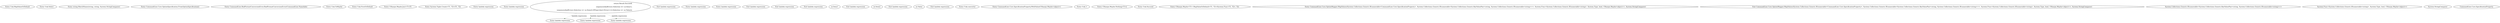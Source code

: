 digraph  {
m0_14 [cluster="Unk.MapValueOrDefault", file="OptionMapper.cs", label="Entry Unk.MapValueOrDefault", span=""];
m0_4 [cluster="Unk.Select", file="OptionMapper.cs", label="Entry Unk.Select", span=""];
m0_18 [cluster="string.MatchName(string, string, System.StringComparer)", file="OptionMapper.cs", label="Entry string.MatchName(string, string, System.StringComparer)", span="8-8"];
m0_24 [cluster="CommandLine.Core.OptionSpecification.FromOptionSpecification()", file="OptionMapper.cs", label="Entry CommandLine.Core.OptionSpecification.FromOptionSpecification()", span="15-15"];
m0_23 [cluster="CommandLine.BadFormatConversionError.BadFormatConversionError(CommandLine.NameInfo)", file="OptionMapper.cs", label="Entry CommandLine.BadFormatConversionError.BadFormatConversionError(CommandLine.NameInfo)", span="349-349"];
m0_11 [cluster="Unk.ToMaybe", file="OptionMapper.cs", label="Entry Unk.ToMaybe", span=""];
m0_10 [cluster="Unk.FirstOrDefault", file="OptionMapper.cs", label="Entry Unk.FirstOrDefault", span=""];
m0_25 [cluster="CSharpx.Maybe.Just<T>(T)", file="OptionMapper.cs", label="Entry CSharpx.Maybe.Just<T>(T)", span="124-124"];
m0_13 [cluster="System.Tuple.Create<T1, T2>(T1, T2)", file="OptionMapper.cs", label="Entry System.Tuple.Create<T1, T2>(T1, T2)", span="0-0"];
m0_27 [cluster="lambda expression", file="OptionMapper.cs", label="Entry lambda expression", span="28-31"];
m0_7 [cluster="lambda expression", file="OptionMapper.cs", label="Entry lambda expression", span="21-35"];
m0_31 [cluster="lambda expression", file="OptionMapper.cs", label="Entry lambda expression", span="38-38"];
m0_34 [cluster="lambda expression", file="OptionMapper.cs", label="Entry lambda expression", span="39-39"];
m0_37 [cluster="lambda expression", file="OptionMapper.cs", label="Entry lambda expression", span="39-39"];
m0_9 [cluster="lambda expression", file="OptionMapper.cs", label="Exit lambda expression", span="21-35"];
m0_15 [cluster="lambda expression", file="OptionMapper.cs", label="Entry lambda expression", span="23-24"];
m0_19 [cluster="lambda expression", file="OptionMapper.cs", label="Entry lambda expression", span="26-34"];
m0_17 [cluster="lambda expression", file="OptionMapper.cs", label="Exit lambda expression", span="23-24"];
m0_21 [cluster="lambda expression", file="OptionMapper.cs", label="Exit lambda expression", span="26-34"];
m0_29 [cluster="lambda expression", file="OptionMapper.cs", label="Exit lambda expression", span="28-31"];
m0_32 [cluster="lambda expression", file="OptionMapper.cs", label="se.Item1", span="38-38"];
m0_33 [cluster="lambda expression", file="OptionMapper.cs", label="Exit lambda expression", span="38-38"];
m0_35 [cluster="lambda expression", file="OptionMapper.cs", label="se.Item2", span="39-39"];
m0_36 [cluster="lambda expression", file="OptionMapper.cs", label="Exit lambda expression", span="39-39"];
m0_38 [cluster="lambda expression", file="OptionMapper.cs", label="se.Value", span="39-39"];
m0_39 [cluster="lambda expression", file="OptionMapper.cs", label="Exit lambda expression", span="39-39"];
m0_22 [cluster="Unk.converter", file="OptionMapper.cs", label="Entry Unk.converter", span=""];
m0_30 [cluster="CommandLine.Core.SpecificationProperty.WithValue(CSharpx.Maybe<object>)", file="OptionMapper.cs", label="Entry CommandLine.Core.SpecificationProperty.WithValue(CSharpx.Maybe<object>)", span="18-18"];
m0_5 [cluster="Unk.>", file="OptionMapper.cs", label="Entry Unk.>", span=""];
m0_12 [cluster="CSharpx.Maybe.Nothing<T>()", file="OptionMapper.cs", label="Entry CSharpx.Maybe.Nothing<T>()", span="116-116"];
m0_6 [cluster="Unk.Succeed", file="OptionMapper.cs", label="Entry Unk.Succeed", span=""];
m0_26 [cluster="CSharpx.Maybe<T1>.MapValueOrDefault<T1, T2>(System.Func<T1, T2>, T2)", file="OptionMapper.cs", label="Entry CSharpx.Maybe<T1>.MapValueOrDefault<T1, T2>(System.Func<T1, T2>, T2)", span="377-377"];
m0_0 [cluster="CommandLine.Core.OptionMapper.MapValues(System.Collections.Generic.IEnumerable<CommandLine.Core.SpecificationProperty>, System.Collections.Generic.IEnumerable<System.Collections.Generic.KeyValuePair<string, System.Collections.Generic.IEnumerable<string>>>, System.Func<System.Collections.Generic.IEnumerable<string>, System.Type, bool, CSharpx.Maybe<object>>, System.StringComparer)", file="OptionMapper.cs", label="Entry CommandLine.Core.OptionMapper.MapValues(System.Collections.Generic.IEnumerable<CommandLine.Core.SpecificationProperty>, System.Collections.Generic.IEnumerable<System.Collections.Generic.KeyValuePair<string, System.Collections.Generic.IEnumerable<string>>>, System.Func<System.Collections.Generic.IEnumerable<string>, System.Type, bool, CSharpx.Maybe<object>>, System.StringComparer)", span="14-14"];
m0_2 [cluster="CommandLine.Core.OptionMapper.MapValues(System.Collections.Generic.IEnumerable<CommandLine.Core.SpecificationProperty>, System.Collections.Generic.IEnumerable<System.Collections.Generic.KeyValuePair<string, System.Collections.Generic.IEnumerable<string>>>, System.Func<System.Collections.Generic.IEnumerable<string>, System.Type, bool, CSharpx.Maybe<object>>, System.StringComparer)", file="OptionMapper.cs", label="return Result.Succeed(\r\n                sequencesAndErrors.Select(se => se.Item1),\r\n                sequencesAndErrors.Select(se => se.Item2).OfType<Just<Error>>().Select(se => se.Value));", span="37-39"];
m0_3 [cluster="CommandLine.Core.OptionMapper.MapValues(System.Collections.Generic.IEnumerable<CommandLine.Core.SpecificationProperty>, System.Collections.Generic.IEnumerable<System.Collections.Generic.KeyValuePair<string, System.Collections.Generic.IEnumerable<string>>>, System.Func<System.Collections.Generic.IEnumerable<string>, System.Type, bool, CSharpx.Maybe<object>>, System.StringComparer)", file="OptionMapper.cs", label="Exit CommandLine.Core.OptionMapper.MapValues(System.Collections.Generic.IEnumerable<CommandLine.Core.SpecificationProperty>, System.Collections.Generic.IEnumerable<System.Collections.Generic.KeyValuePair<string, System.Collections.Generic.IEnumerable<string>>>, System.Func<System.Collections.Generic.IEnumerable<string>, System.Type, bool, CSharpx.Maybe<object>>, System.StringComparer)", span="14-14"];
m0_40 [file="OptionMapper.cs", label="System.Collections.Generic.IEnumerable<System.Collections.Generic.KeyValuePair<string, System.Collections.Generic.IEnumerable<string>>>", span=""];
m0_41 [file="OptionMapper.cs", label="System.Func<System.Collections.Generic.IEnumerable<string>, System.Type, bool, CSharpx.Maybe<object>>", span=""];
m0_42 [file="OptionMapper.cs", label="System.StringComparer", span=""];
m0_43 [file="OptionMapper.cs", label="CommandLine.Core.SpecificationProperty", span=""];
m0_2 -> m0_31  [color=darkseagreen4, key=1, label="lambda expression", style=dashed];
m0_2 -> m0_34  [color=darkseagreen4, key=1, label="lambda expression", style=dashed];
m0_2 -> m0_37  [color=darkseagreen4, key=1, label="lambda expression", style=dashed];
}
